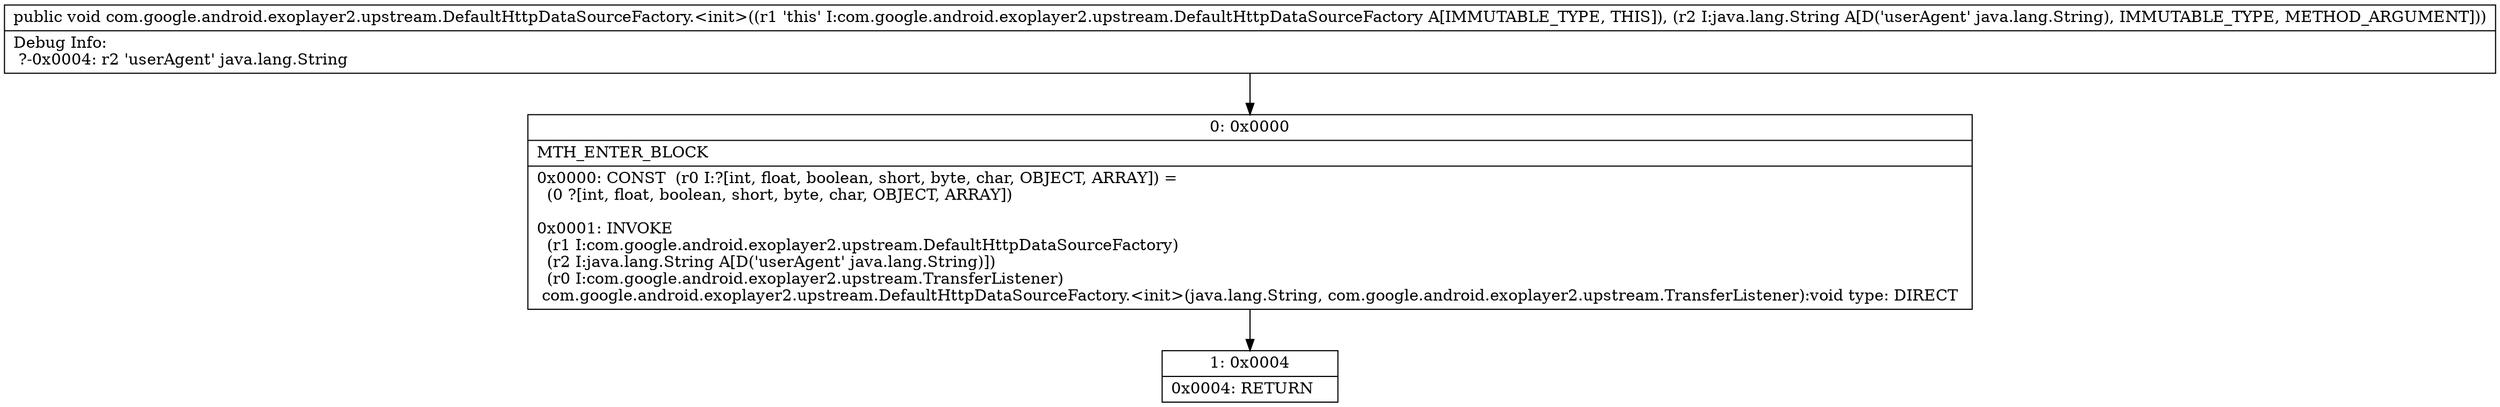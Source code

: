 digraph "CFG forcom.google.android.exoplayer2.upstream.DefaultHttpDataSourceFactory.\<init\>(Ljava\/lang\/String;)V" {
Node_0 [shape=record,label="{0\:\ 0x0000|MTH_ENTER_BLOCK\l|0x0000: CONST  (r0 I:?[int, float, boolean, short, byte, char, OBJECT, ARRAY]) = \l  (0 ?[int, float, boolean, short, byte, char, OBJECT, ARRAY])\l \l0x0001: INVOKE  \l  (r1 I:com.google.android.exoplayer2.upstream.DefaultHttpDataSourceFactory)\l  (r2 I:java.lang.String A[D('userAgent' java.lang.String)])\l  (r0 I:com.google.android.exoplayer2.upstream.TransferListener)\l com.google.android.exoplayer2.upstream.DefaultHttpDataSourceFactory.\<init\>(java.lang.String, com.google.android.exoplayer2.upstream.TransferListener):void type: DIRECT \l}"];
Node_1 [shape=record,label="{1\:\ 0x0004|0x0004: RETURN   \l}"];
MethodNode[shape=record,label="{public void com.google.android.exoplayer2.upstream.DefaultHttpDataSourceFactory.\<init\>((r1 'this' I:com.google.android.exoplayer2.upstream.DefaultHttpDataSourceFactory A[IMMUTABLE_TYPE, THIS]), (r2 I:java.lang.String A[D('userAgent' java.lang.String), IMMUTABLE_TYPE, METHOD_ARGUMENT]))  | Debug Info:\l  ?\-0x0004: r2 'userAgent' java.lang.String\l}"];
MethodNode -> Node_0;
Node_0 -> Node_1;
}


